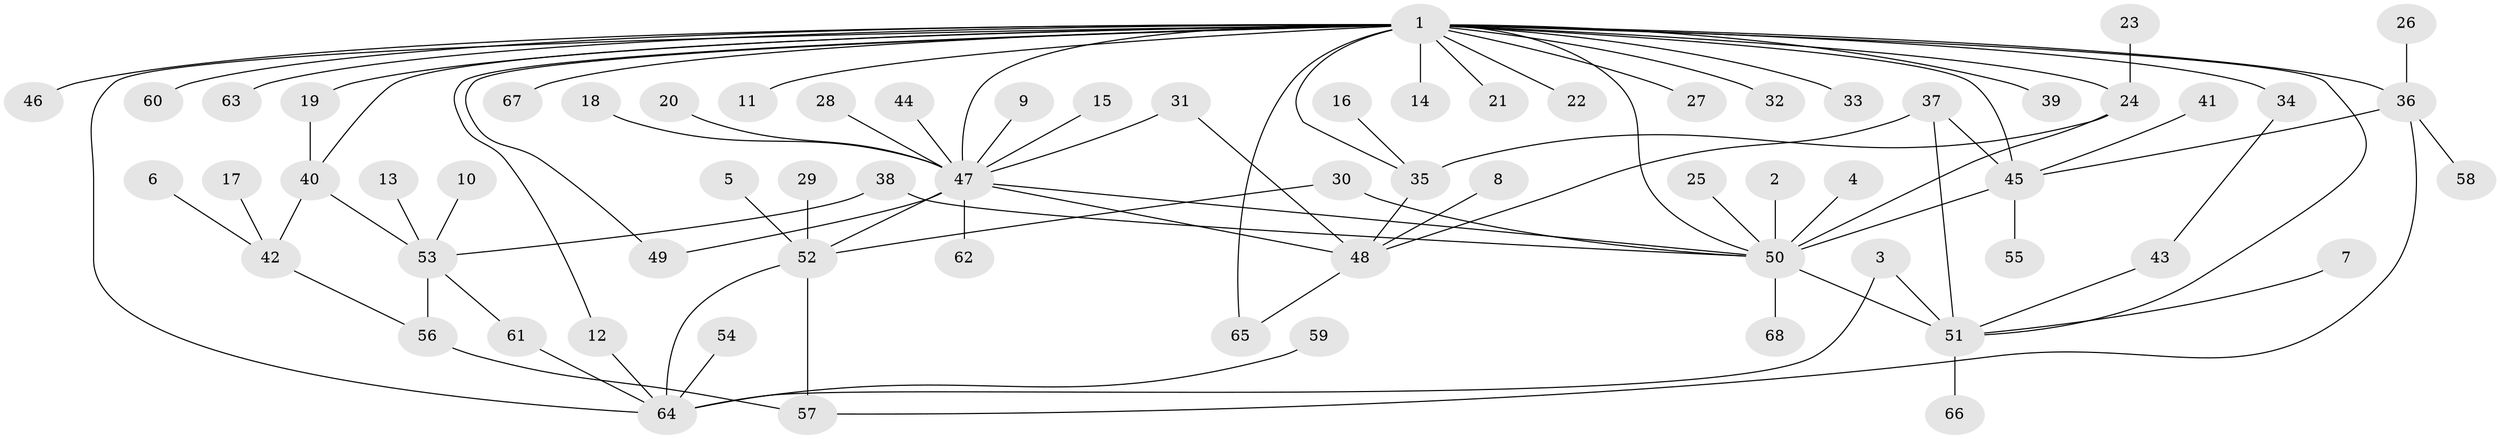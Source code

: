 // original degree distribution, {12: 0.007352941176470588, 18: 0.007352941176470588, 13: 0.007352941176470588, 7: 0.014705882352941176, 1: 0.5367647058823529, 5: 0.014705882352941176, 4: 0.051470588235294115, 3: 0.11029411764705882, 6: 0.014705882352941176, 15: 0.007352941176470588, 9: 0.014705882352941176, 2: 0.20588235294117646, 8: 0.007352941176470588}
// Generated by graph-tools (version 1.1) at 2025/26/03/09/25 03:26:01]
// undirected, 68 vertices, 90 edges
graph export_dot {
graph [start="1"]
  node [color=gray90,style=filled];
  1;
  2;
  3;
  4;
  5;
  6;
  7;
  8;
  9;
  10;
  11;
  12;
  13;
  14;
  15;
  16;
  17;
  18;
  19;
  20;
  21;
  22;
  23;
  24;
  25;
  26;
  27;
  28;
  29;
  30;
  31;
  32;
  33;
  34;
  35;
  36;
  37;
  38;
  39;
  40;
  41;
  42;
  43;
  44;
  45;
  46;
  47;
  48;
  49;
  50;
  51;
  52;
  53;
  54;
  55;
  56;
  57;
  58;
  59;
  60;
  61;
  62;
  63;
  64;
  65;
  66;
  67;
  68;
  1 -- 11 [weight=1.0];
  1 -- 12 [weight=1.0];
  1 -- 14 [weight=2.0];
  1 -- 19 [weight=1.0];
  1 -- 21 [weight=1.0];
  1 -- 22 [weight=1.0];
  1 -- 24 [weight=1.0];
  1 -- 27 [weight=1.0];
  1 -- 32 [weight=1.0];
  1 -- 33 [weight=1.0];
  1 -- 34 [weight=1.0];
  1 -- 35 [weight=1.0];
  1 -- 36 [weight=1.0];
  1 -- 39 [weight=1.0];
  1 -- 40 [weight=1.0];
  1 -- 45 [weight=1.0];
  1 -- 46 [weight=1.0];
  1 -- 47 [weight=1.0];
  1 -- 49 [weight=1.0];
  1 -- 50 [weight=1.0];
  1 -- 51 [weight=1.0];
  1 -- 60 [weight=1.0];
  1 -- 63 [weight=1.0];
  1 -- 64 [weight=1.0];
  1 -- 65 [weight=1.0];
  1 -- 67 [weight=1.0];
  2 -- 50 [weight=1.0];
  3 -- 51 [weight=1.0];
  3 -- 64 [weight=1.0];
  4 -- 50 [weight=1.0];
  5 -- 52 [weight=1.0];
  6 -- 42 [weight=1.0];
  7 -- 51 [weight=1.0];
  8 -- 48 [weight=1.0];
  9 -- 47 [weight=1.0];
  10 -- 53 [weight=1.0];
  12 -- 64 [weight=1.0];
  13 -- 53 [weight=1.0];
  15 -- 47 [weight=1.0];
  16 -- 35 [weight=1.0];
  17 -- 42 [weight=1.0];
  18 -- 47 [weight=1.0];
  19 -- 40 [weight=1.0];
  20 -- 47 [weight=1.0];
  23 -- 24 [weight=1.0];
  24 -- 35 [weight=1.0];
  24 -- 50 [weight=1.0];
  25 -- 50 [weight=1.0];
  26 -- 36 [weight=1.0];
  28 -- 47 [weight=1.0];
  29 -- 52 [weight=1.0];
  30 -- 50 [weight=1.0];
  30 -- 52 [weight=1.0];
  31 -- 47 [weight=1.0];
  31 -- 48 [weight=1.0];
  34 -- 43 [weight=1.0];
  35 -- 48 [weight=1.0];
  36 -- 45 [weight=1.0];
  36 -- 57 [weight=1.0];
  36 -- 58 [weight=1.0];
  37 -- 45 [weight=1.0];
  37 -- 48 [weight=1.0];
  37 -- 51 [weight=1.0];
  38 -- 50 [weight=1.0];
  38 -- 53 [weight=1.0];
  40 -- 42 [weight=1.0];
  40 -- 53 [weight=2.0];
  41 -- 45 [weight=1.0];
  42 -- 56 [weight=1.0];
  43 -- 51 [weight=1.0];
  44 -- 47 [weight=1.0];
  45 -- 50 [weight=1.0];
  45 -- 55 [weight=1.0];
  47 -- 48 [weight=1.0];
  47 -- 49 [weight=1.0];
  47 -- 50 [weight=1.0];
  47 -- 52 [weight=1.0];
  47 -- 62 [weight=1.0];
  48 -- 65 [weight=1.0];
  50 -- 51 [weight=2.0];
  50 -- 68 [weight=1.0];
  51 -- 66 [weight=1.0];
  52 -- 57 [weight=1.0];
  52 -- 64 [weight=1.0];
  53 -- 56 [weight=1.0];
  53 -- 61 [weight=1.0];
  54 -- 64 [weight=1.0];
  56 -- 57 [weight=1.0];
  59 -- 64 [weight=1.0];
  61 -- 64 [weight=1.0];
}
